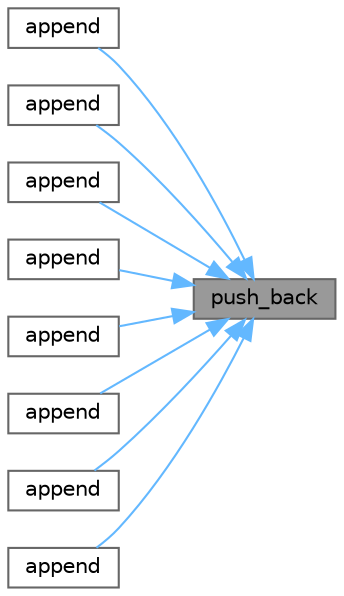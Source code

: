 digraph "push_back"
{
 // LATEX_PDF_SIZE
  bgcolor="transparent";
  edge [fontname=Helvetica,fontsize=10,labelfontname=Helvetica,labelfontsize=10];
  node [fontname=Helvetica,fontsize=10,shape=box,height=0.2,width=0.4];
  rankdir="RL";
  Node1 [id="Node000001",label="push_back",height=0.2,width=0.4,color="gray40", fillcolor="grey60", style="filled", fontcolor="black",tooltip=" "];
  Node1 -> Node2 [id="edge1_Node000001_Node000002",dir="back",color="steelblue1",style="solid",tooltip=" "];
  Node2 [id="Node000002",label="append",height=0.2,width=0.4,color="grey40", fillcolor="white", style="filled",URL="$classFoam_1_1PtrDynList.html#aa75a484206987eceb899ce8b28b88c0c",tooltip=" "];
  Node1 -> Node3 [id="edge2_Node000001_Node000003",dir="back",color="steelblue1",style="solid",tooltip=" "];
  Node3 [id="Node000003",label="append",height=0.2,width=0.4,color="grey40", fillcolor="white", style="filled",URL="$classFoam_1_1PtrDynList.html#a9846c2ecbc3f323d5dc356dedb2c6cbd",tooltip=" "];
  Node1 -> Node4 [id="edge3_Node000001_Node000004",dir="back",color="steelblue1",style="solid",tooltip=" "];
  Node4 [id="Node000004",label="append",height=0.2,width=0.4,color="grey40", fillcolor="white", style="filled",URL="$classFoam_1_1PtrDynList.html#a2187314c8246a31183f233d3d8d84b3f",tooltip=" "];
  Node1 -> Node5 [id="edge4_Node000001_Node000005",dir="back",color="steelblue1",style="solid",tooltip=" "];
  Node5 [id="Node000005",label="append",height=0.2,width=0.4,color="grey40", fillcolor="white", style="filled",URL="$classFoam_1_1PtrDynList.html#a9529775ea29872870ec9e8bfd5ec2afe",tooltip=" "];
  Node1 -> Node6 [id="edge5_Node000001_Node000006",dir="back",color="steelblue1",style="solid",tooltip=" "];
  Node6 [id="Node000006",label="append",height=0.2,width=0.4,color="grey40", fillcolor="white", style="filled",URL="$classFoam_1_1PtrDynList.html#a74dc114390d913e44098d33f12d6f5ca",tooltip=" "];
  Node1 -> Node7 [id="edge6_Node000001_Node000007",dir="back",color="steelblue1",style="solid",tooltip=" "];
  Node7 [id="Node000007",label="append",height=0.2,width=0.4,color="grey40", fillcolor="white", style="filled",URL="$classFoam_1_1PtrDynList.html#a0c16f04c4b956393fdfad23b412c7e7e",tooltip=" "];
  Node1 -> Node8 [id="edge7_Node000001_Node000008",dir="back",color="steelblue1",style="solid",tooltip=" "];
  Node8 [id="Node000008",label="append",height=0.2,width=0.4,color="grey40", fillcolor="white", style="filled",URL="$classFoam_1_1PtrDynList.html#aaea311ff32da704068717e768080a1eb",tooltip=" "];
  Node1 -> Node9 [id="edge8_Node000001_Node000009",dir="back",color="steelblue1",style="solid",tooltip=" "];
  Node9 [id="Node000009",label="append",height=0.2,width=0.4,color="grey40", fillcolor="white", style="filled",URL="$classFoam_1_1PtrDynList.html#a19690ed8a9abf7f63be9551141d6b5f6",tooltip=" "];
}

